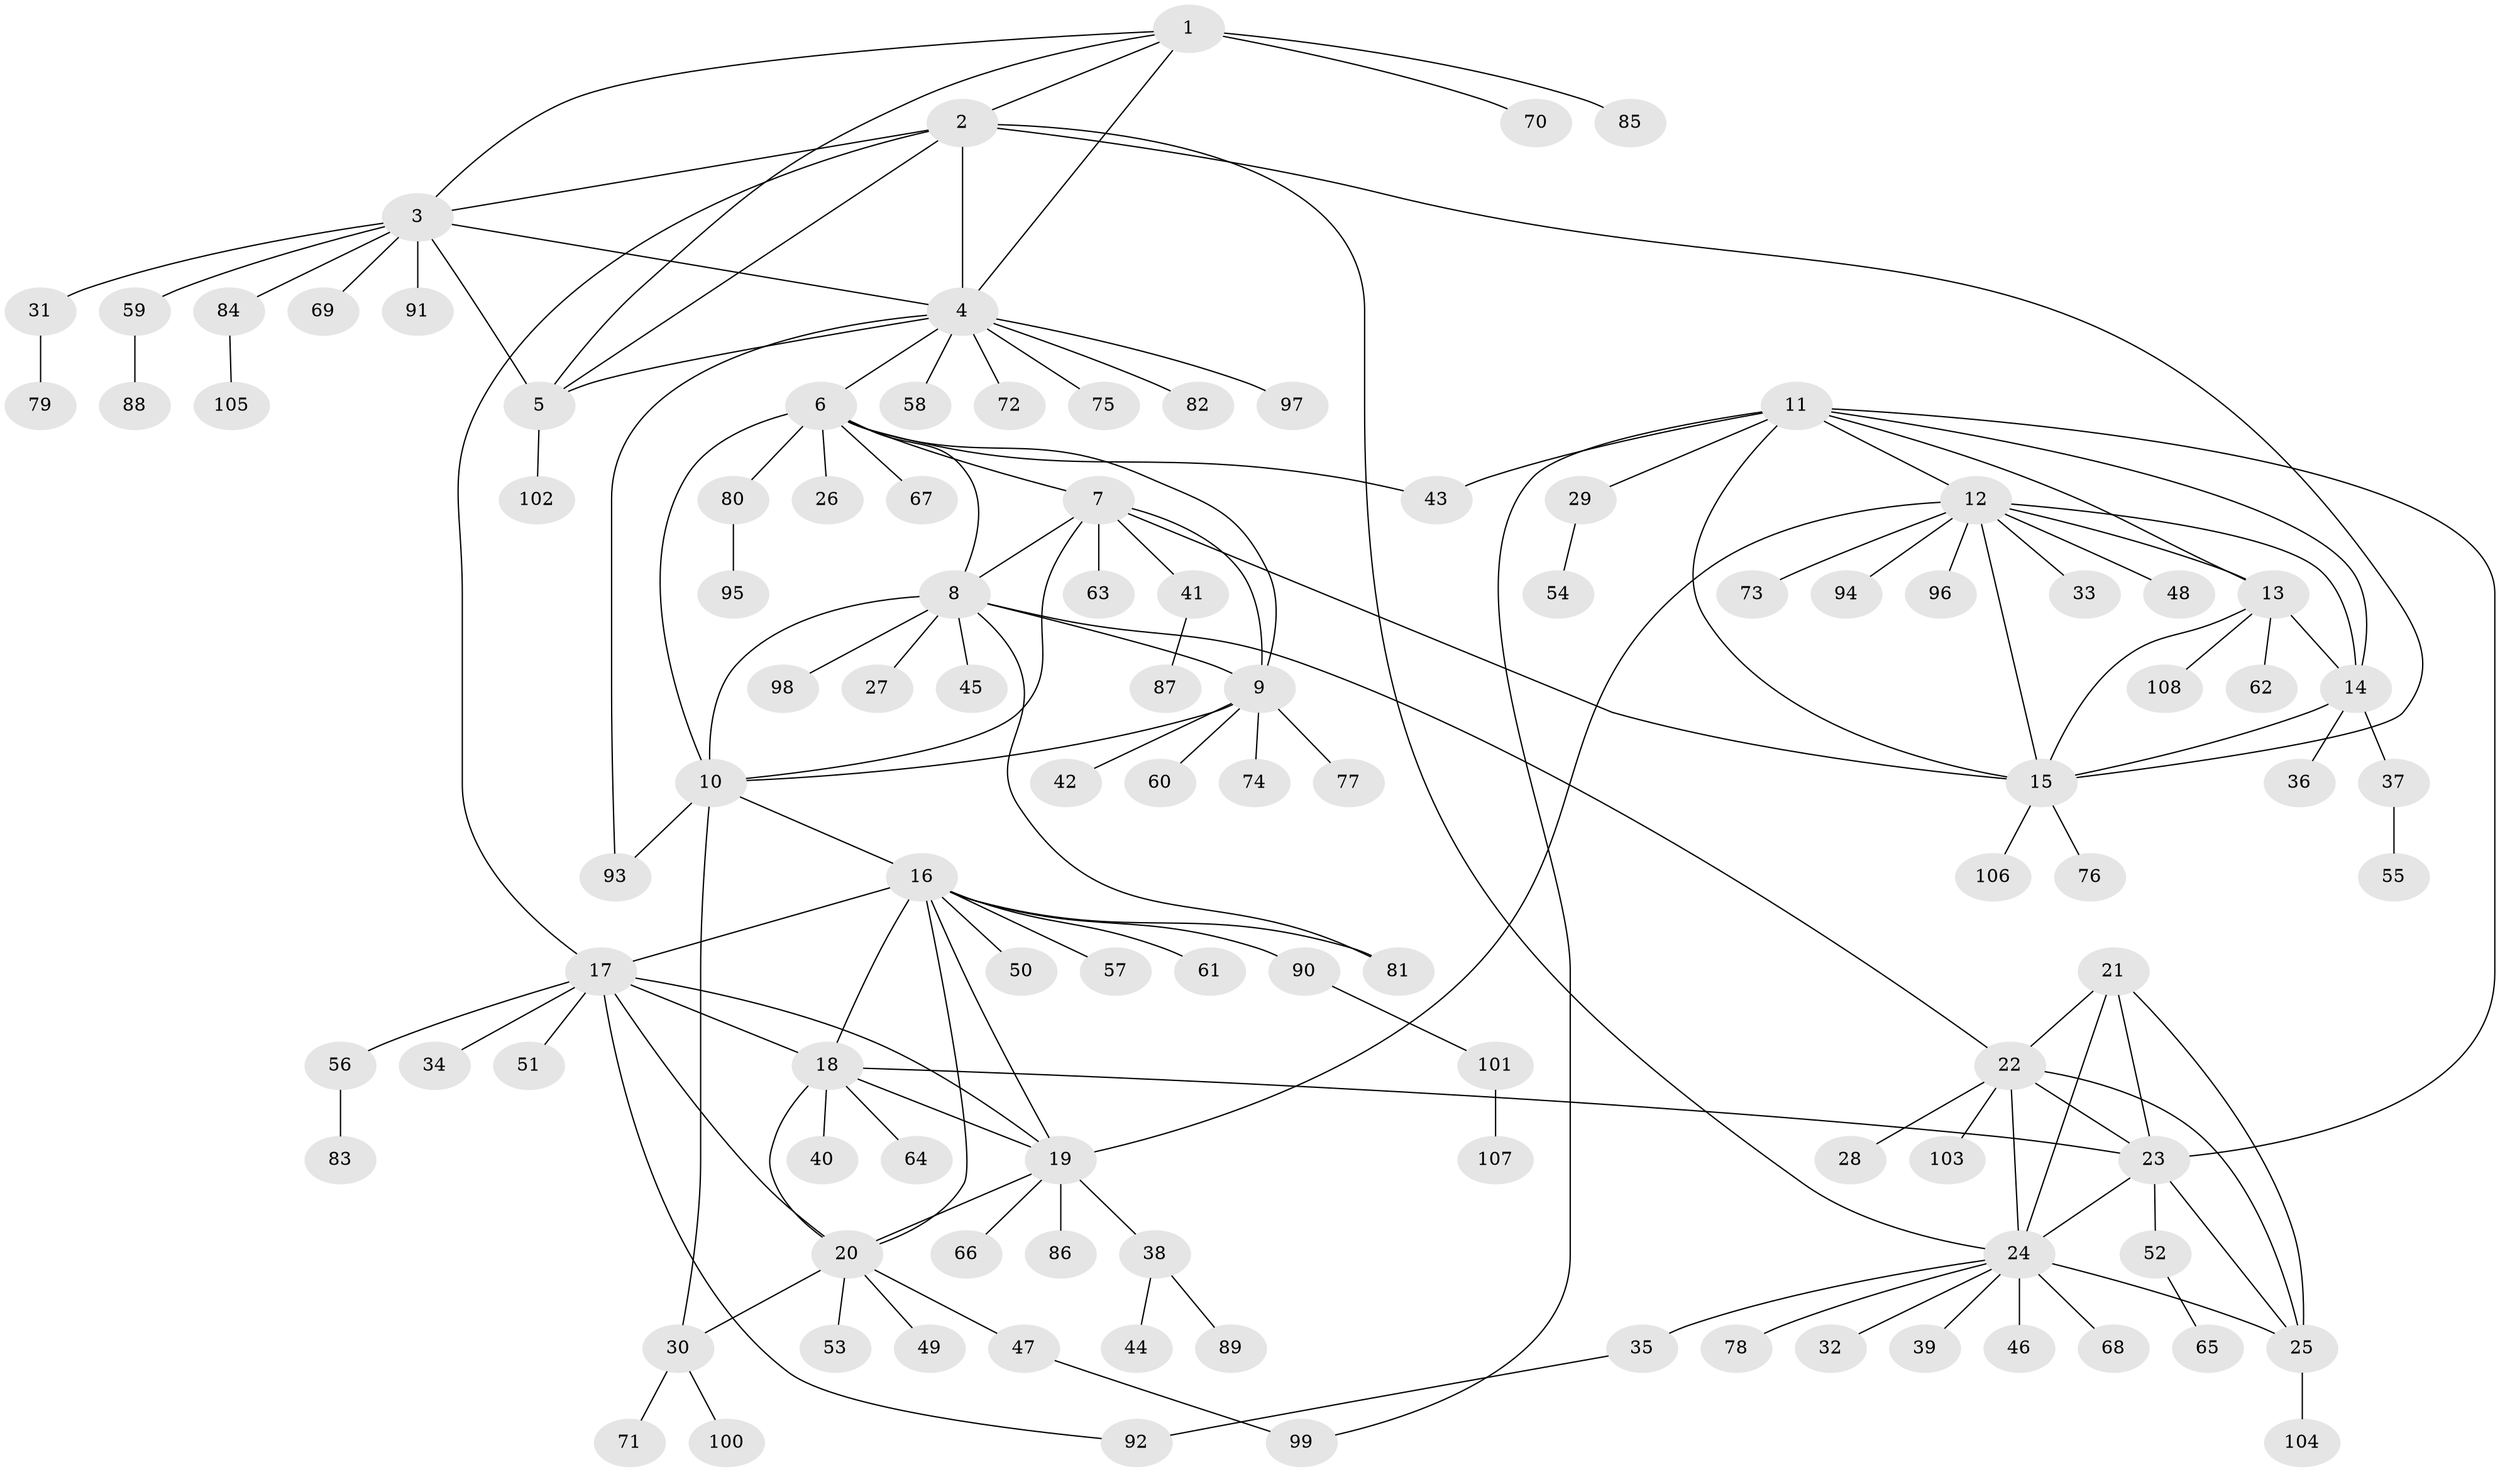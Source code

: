 // coarse degree distribution, {4: 0.0625, 2: 0.03125, 1: 0.75, 3: 0.0625, 5: 0.0625, 18: 0.03125}
// Generated by graph-tools (version 1.1) at 2025/58/03/04/25 21:58:34]
// undirected, 108 vertices, 149 edges
graph export_dot {
graph [start="1"]
  node [color=gray90,style=filled];
  1;
  2;
  3;
  4;
  5;
  6;
  7;
  8;
  9;
  10;
  11;
  12;
  13;
  14;
  15;
  16;
  17;
  18;
  19;
  20;
  21;
  22;
  23;
  24;
  25;
  26;
  27;
  28;
  29;
  30;
  31;
  32;
  33;
  34;
  35;
  36;
  37;
  38;
  39;
  40;
  41;
  42;
  43;
  44;
  45;
  46;
  47;
  48;
  49;
  50;
  51;
  52;
  53;
  54;
  55;
  56;
  57;
  58;
  59;
  60;
  61;
  62;
  63;
  64;
  65;
  66;
  67;
  68;
  69;
  70;
  71;
  72;
  73;
  74;
  75;
  76;
  77;
  78;
  79;
  80;
  81;
  82;
  83;
  84;
  85;
  86;
  87;
  88;
  89;
  90;
  91;
  92;
  93;
  94;
  95;
  96;
  97;
  98;
  99;
  100;
  101;
  102;
  103;
  104;
  105;
  106;
  107;
  108;
  1 -- 2;
  1 -- 3;
  1 -- 4;
  1 -- 5;
  1 -- 70;
  1 -- 85;
  2 -- 3;
  2 -- 4;
  2 -- 5;
  2 -- 15;
  2 -- 17;
  2 -- 24;
  3 -- 4;
  3 -- 5;
  3 -- 31;
  3 -- 59;
  3 -- 69;
  3 -- 84;
  3 -- 91;
  4 -- 5;
  4 -- 6;
  4 -- 58;
  4 -- 72;
  4 -- 75;
  4 -- 82;
  4 -- 93;
  4 -- 97;
  5 -- 102;
  6 -- 7;
  6 -- 8;
  6 -- 9;
  6 -- 10;
  6 -- 26;
  6 -- 43;
  6 -- 67;
  6 -- 80;
  7 -- 8;
  7 -- 9;
  7 -- 10;
  7 -- 15;
  7 -- 41;
  7 -- 63;
  8 -- 9;
  8 -- 10;
  8 -- 22;
  8 -- 27;
  8 -- 45;
  8 -- 81;
  8 -- 98;
  9 -- 10;
  9 -- 42;
  9 -- 60;
  9 -- 74;
  9 -- 77;
  10 -- 16;
  10 -- 30;
  10 -- 93;
  11 -- 12;
  11 -- 13;
  11 -- 14;
  11 -- 15;
  11 -- 23;
  11 -- 29;
  11 -- 43;
  11 -- 99;
  12 -- 13;
  12 -- 14;
  12 -- 15;
  12 -- 19;
  12 -- 33;
  12 -- 48;
  12 -- 73;
  12 -- 94;
  12 -- 96;
  13 -- 14;
  13 -- 15;
  13 -- 62;
  13 -- 108;
  14 -- 15;
  14 -- 36;
  14 -- 37;
  15 -- 76;
  15 -- 106;
  16 -- 17;
  16 -- 18;
  16 -- 19;
  16 -- 20;
  16 -- 50;
  16 -- 57;
  16 -- 61;
  16 -- 81;
  16 -- 90;
  17 -- 18;
  17 -- 19;
  17 -- 20;
  17 -- 34;
  17 -- 51;
  17 -- 56;
  17 -- 92;
  18 -- 19;
  18 -- 20;
  18 -- 23;
  18 -- 40;
  18 -- 64;
  19 -- 20;
  19 -- 38;
  19 -- 66;
  19 -- 86;
  20 -- 30;
  20 -- 47;
  20 -- 49;
  20 -- 53;
  21 -- 22;
  21 -- 23;
  21 -- 24;
  21 -- 25;
  22 -- 23;
  22 -- 24;
  22 -- 25;
  22 -- 28;
  22 -- 103;
  23 -- 24;
  23 -- 25;
  23 -- 52;
  24 -- 25;
  24 -- 32;
  24 -- 35;
  24 -- 39;
  24 -- 46;
  24 -- 68;
  24 -- 78;
  25 -- 104;
  29 -- 54;
  30 -- 71;
  30 -- 100;
  31 -- 79;
  35 -- 92;
  37 -- 55;
  38 -- 44;
  38 -- 89;
  41 -- 87;
  47 -- 99;
  52 -- 65;
  56 -- 83;
  59 -- 88;
  80 -- 95;
  84 -- 105;
  90 -- 101;
  101 -- 107;
}
